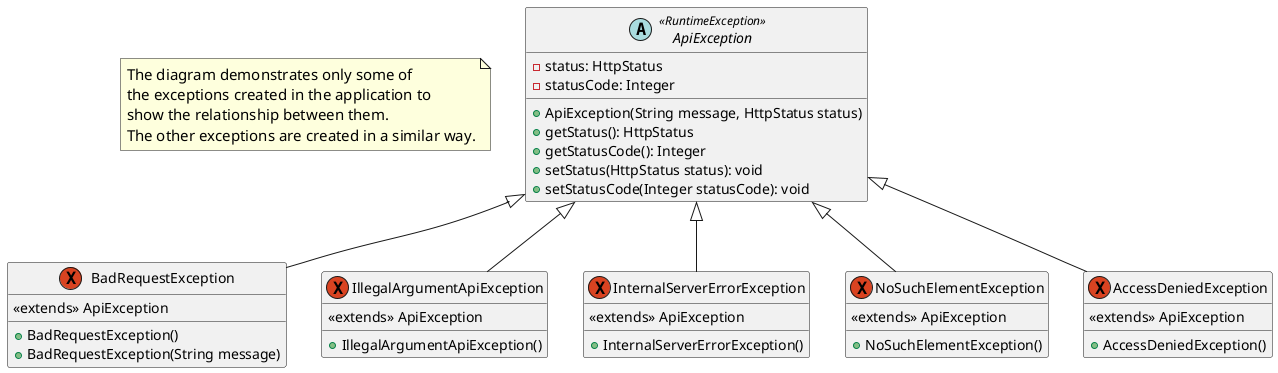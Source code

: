 @startuml
'https://plantuml.com/sequence-diagram

    note as N1
        <size:15>The diagram demonstrates only some of
        <size:15>the exceptions created in the application to
        <size:15>show the relationship between them.
        <size:15>The other exceptions are created in a similar way.<size:18>
    end note

    abstract class ApiException <<RuntimeException>> {
        - status: HttpStatus
        - statusCode: Integer

        + ApiException(String message, HttpStatus status)
        + getStatus(): HttpStatus
        + getStatusCode(): Integer

        {abstract}
        + setStatus(HttpStatus status): void
        + setStatusCode(Integer statusCode): void
    }

    exception BadRequestException {
        <<extends>> ApiException
        + BadRequestException()
        + BadRequestException(String message)
    }

    exception IllegalArgumentApiException {
        <<extends>> ApiException
        + IllegalArgumentApiException()
    }

    exception InternalServerErrorException {
        <<extends>> ApiException
        + InternalServerErrorException()
    }

    exception NoSuchElementException {
        <<extends>> ApiException
        + NoSuchElementException()
    }

    exception AccessDeniedException {
        <<extends>> ApiException
        + AccessDeniedException()
    }

    ApiException <|-- BadRequestException
    ApiException <|-- IllegalArgumentApiException
    ApiException <|-- InternalServerErrorException
    ApiException <|-- NoSuchElementException

    ApiException <|-- AccessDeniedException


@enduml